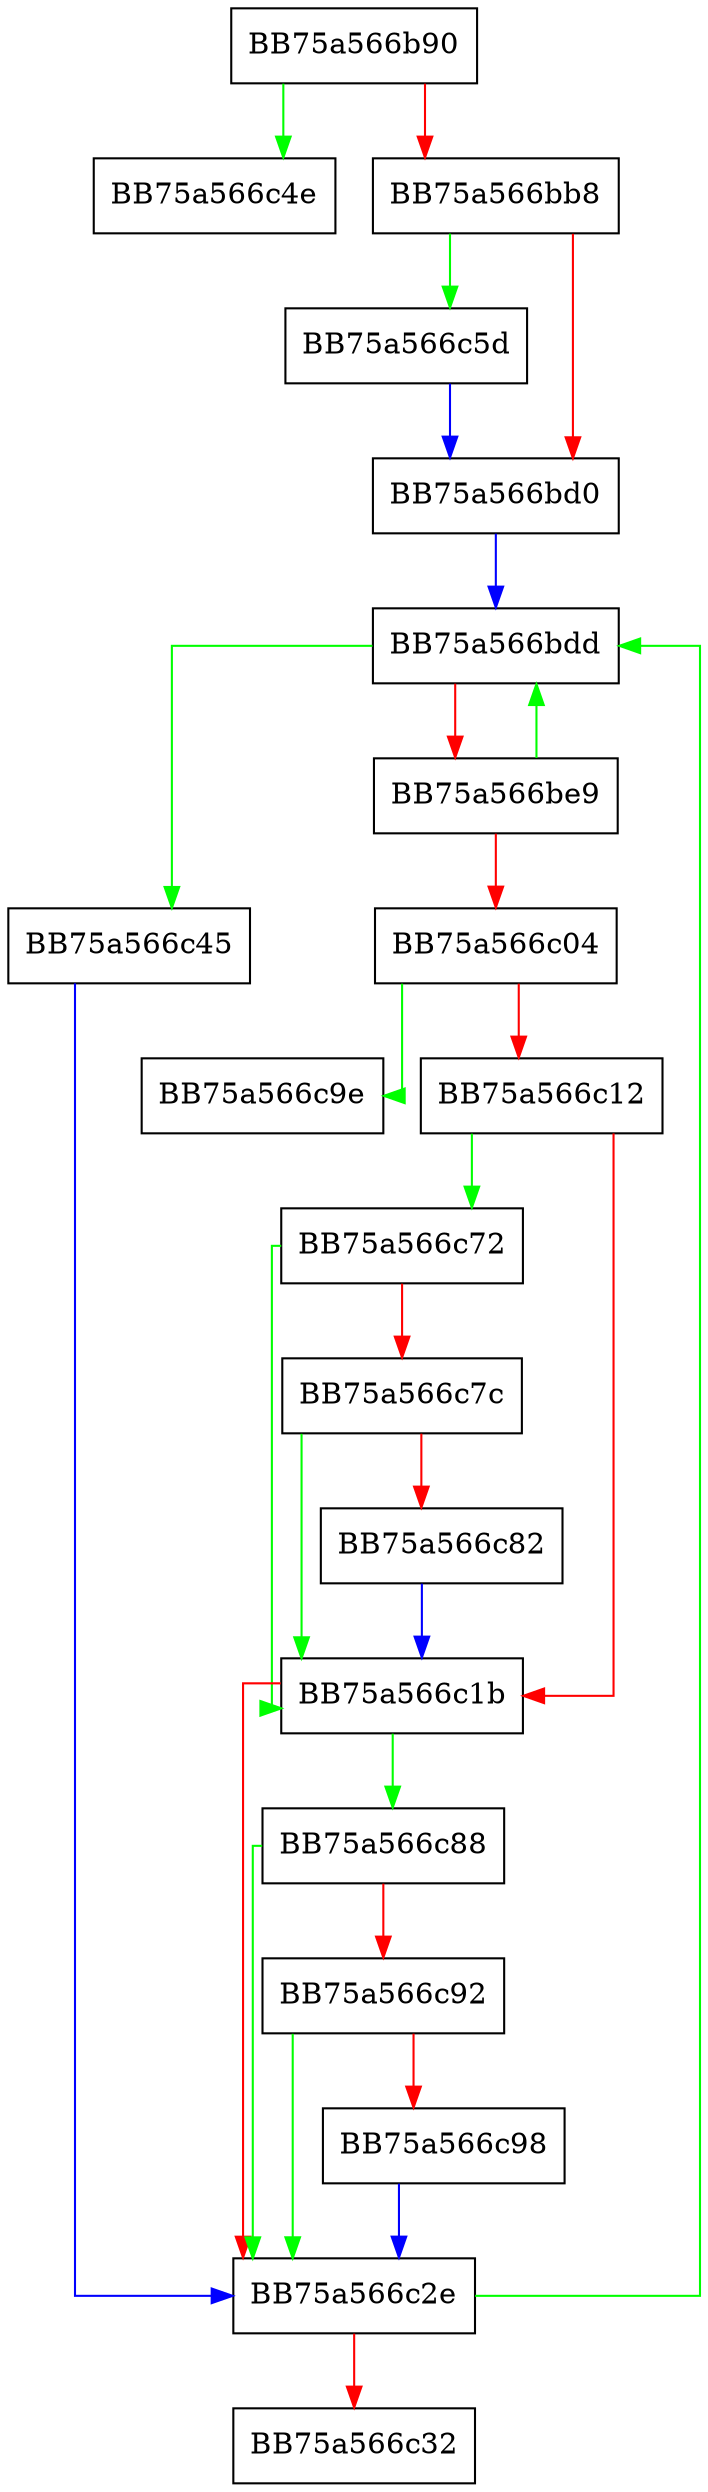 digraph match_all_states {
  node [shape="box"];
  graph [splines=ortho];
  BB75a566b90 -> BB75a566c4e [color="green"];
  BB75a566b90 -> BB75a566bb8 [color="red"];
  BB75a566bb8 -> BB75a566c5d [color="green"];
  BB75a566bb8 -> BB75a566bd0 [color="red"];
  BB75a566bd0 -> BB75a566bdd [color="blue"];
  BB75a566bdd -> BB75a566c45 [color="green"];
  BB75a566bdd -> BB75a566be9 [color="red"];
  BB75a566be9 -> BB75a566bdd [color="green"];
  BB75a566be9 -> BB75a566c04 [color="red"];
  BB75a566c04 -> BB75a566c9e [color="green"];
  BB75a566c04 -> BB75a566c12 [color="red"];
  BB75a566c12 -> BB75a566c72 [color="green"];
  BB75a566c12 -> BB75a566c1b [color="red"];
  BB75a566c1b -> BB75a566c88 [color="green"];
  BB75a566c1b -> BB75a566c2e [color="red"];
  BB75a566c2e -> BB75a566bdd [color="green"];
  BB75a566c2e -> BB75a566c32 [color="red"];
  BB75a566c45 -> BB75a566c2e [color="blue"];
  BB75a566c5d -> BB75a566bd0 [color="blue"];
  BB75a566c72 -> BB75a566c1b [color="green"];
  BB75a566c72 -> BB75a566c7c [color="red"];
  BB75a566c7c -> BB75a566c1b [color="green"];
  BB75a566c7c -> BB75a566c82 [color="red"];
  BB75a566c82 -> BB75a566c1b [color="blue"];
  BB75a566c88 -> BB75a566c2e [color="green"];
  BB75a566c88 -> BB75a566c92 [color="red"];
  BB75a566c92 -> BB75a566c2e [color="green"];
  BB75a566c92 -> BB75a566c98 [color="red"];
  BB75a566c98 -> BB75a566c2e [color="blue"];
}
